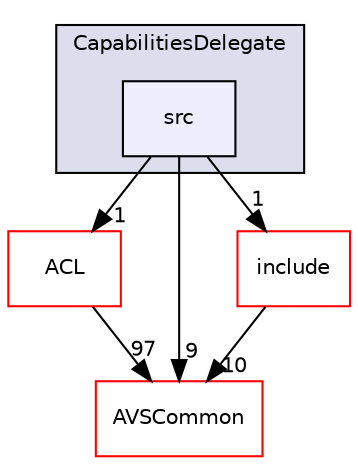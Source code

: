digraph "/workplace/avs-device-sdk/CapabilitiesDelegate/src" {
  compound=true
  node [ fontsize="10", fontname="Helvetica"];
  edge [ labelfontsize="10", labelfontname="Helvetica"];
  subgraph clusterdir_924a657fe36215a0159270de1b610651 {
    graph [ bgcolor="#ddddee", pencolor="black", label="CapabilitiesDelegate" fontname="Helvetica", fontsize="10", URL="dir_924a657fe36215a0159270de1b610651.html"]
  dir_f14574f3da14ef94e1b0e15a21513161 [shape=box, label="src", style="filled", fillcolor="#eeeeff", pencolor="black", URL="dir_f14574f3da14ef94e1b0e15a21513161.html"];
  }
  dir_b1dfedc9efa610ba8c818c30206ff41f [shape=box label="ACL" fillcolor="white" style="filled" color="red" URL="dir_b1dfedc9efa610ba8c818c30206ff41f.html"];
  dir_13e65effb2bde530b17b3d5eefcd0266 [shape=box label="AVSCommon" fillcolor="white" style="filled" color="red" URL="dir_13e65effb2bde530b17b3d5eefcd0266.html"];
  dir_872c8767738f6c0aba43e56d09bbdc21 [shape=box label="include" fillcolor="white" style="filled" color="red" URL="dir_872c8767738f6c0aba43e56d09bbdc21.html"];
  dir_b1dfedc9efa610ba8c818c30206ff41f->dir_13e65effb2bde530b17b3d5eefcd0266 [headlabel="97", labeldistance=1.5 headhref="dir_000000_000015.html"];
  dir_f14574f3da14ef94e1b0e15a21513161->dir_b1dfedc9efa610ba8c818c30206ff41f [headlabel="1", labeldistance=1.5 headhref="dir_000136_000000.html"];
  dir_f14574f3da14ef94e1b0e15a21513161->dir_13e65effb2bde530b17b3d5eefcd0266 [headlabel="9", labeldistance=1.5 headhref="dir_000136_000015.html"];
  dir_f14574f3da14ef94e1b0e15a21513161->dir_872c8767738f6c0aba43e56d09bbdc21 [headlabel="1", labeldistance=1.5 headhref="dir_000136_000134.html"];
  dir_872c8767738f6c0aba43e56d09bbdc21->dir_13e65effb2bde530b17b3d5eefcd0266 [headlabel="10", labeldistance=1.5 headhref="dir_000134_000015.html"];
}
